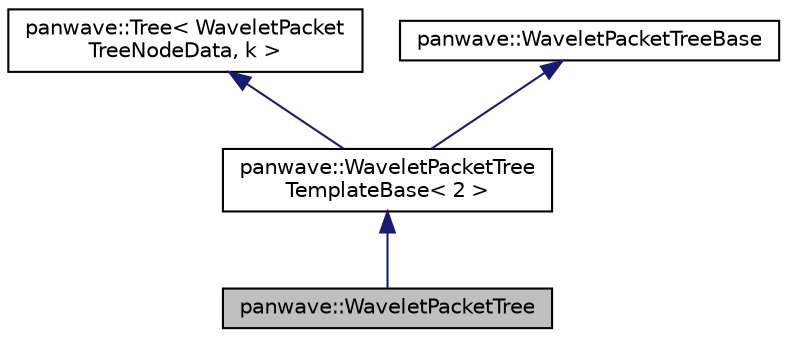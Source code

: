 digraph "panwave::WaveletPacketTree"
{
  edge [fontname="Helvetica",fontsize="10",labelfontname="Helvetica",labelfontsize="10"];
  node [fontname="Helvetica",fontsize="10",shape=record];
  Node0 [label="panwave::WaveletPacketTree",height=0.2,width=0.4,color="black", fillcolor="grey75", style="filled", fontcolor="black"];
  Node1 -> Node0 [dir="back",color="midnightblue",fontsize="10",style="solid",fontname="Helvetica"];
  Node1 [label="panwave::WaveletPacketTree\lTemplateBase\< 2 \>",height=0.2,width=0.4,color="black", fillcolor="white", style="filled",URL="$classpanwave_1_1WaveletPacketTreeTemplateBase.html"];
  Node2 -> Node1 [dir="back",color="midnightblue",fontsize="10",style="solid",fontname="Helvetica"];
  Node2 [label="panwave::Tree\< WaveletPacket\lTreeNodeData, k \>",height=0.2,width=0.4,color="black", fillcolor="white", style="filled",URL="$classpanwave_1_1Tree.html"];
  Node3 -> Node1 [dir="back",color="midnightblue",fontsize="10",style="solid",fontname="Helvetica"];
  Node3 [label="panwave::WaveletPacketTreeBase",height=0.2,width=0.4,color="black", fillcolor="white", style="filled",URL="$classpanwave_1_1WaveletPacketTreeBase.html"];
}

